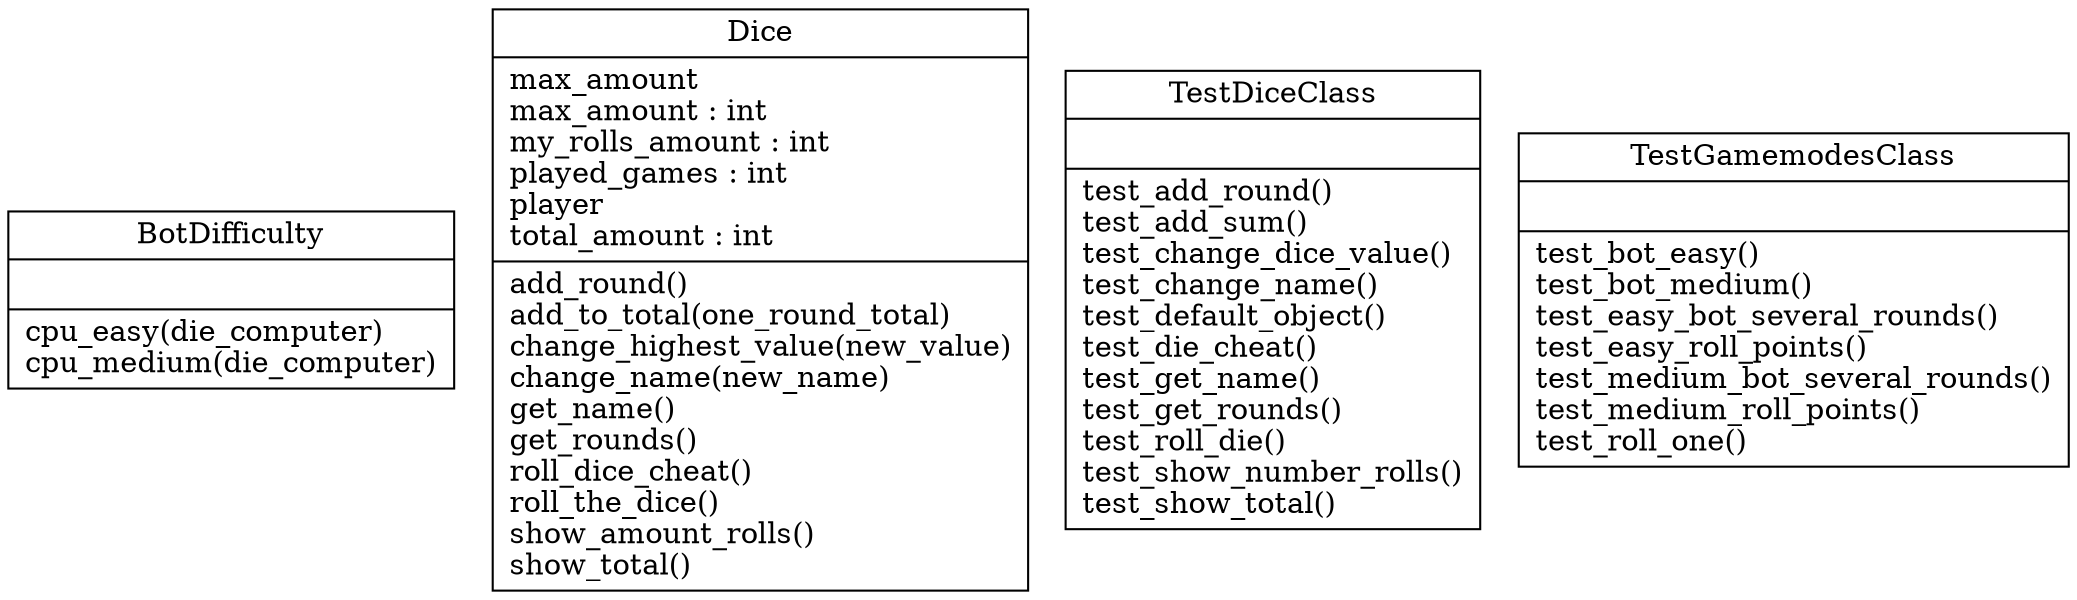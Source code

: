 digraph "classes" {
rankdir=BT
charset="utf-8"
"bot_levels.BotDifficulty" [color="black", fontcolor="black", label="{BotDifficulty|\l|cpu_easy(die_computer)\lcpu_medium(die_computer)\l}", shape="record", style="solid"];
"dice.Dice" [color="black", fontcolor="black", label="{Dice|max_amount\lmax_amount : int\lmy_rolls_amount : int\lplayed_games : int\lplayer\ltotal_amount : int\l|add_round()\ladd_to_total(one_round_total)\lchange_highest_value(new_value)\lchange_name(new_name)\lget_name()\lget_rounds()\lroll_dice_cheat()\lroll_the_dice()\lshow_amount_rolls()\lshow_total()\l}", shape="record", style="solid"];
"test_dice.TestDiceClass" [color="black", fontcolor="black", label="{TestDiceClass|\l|test_add_round()\ltest_add_sum()\ltest_change_dice_value()\ltest_change_name()\ltest_default_object()\ltest_die_cheat()\ltest_get_name()\ltest_get_rounds()\ltest_roll_die()\ltest_show_number_rolls()\ltest_show_total()\l}", shape="record", style="solid"];
"test_bots.TestGamemodesClass" [color="black", fontcolor="black", label="{TestGamemodesClass|\l|test_bot_easy()\ltest_bot_medium()\ltest_easy_bot_several_rounds()\ltest_easy_roll_points()\ltest_medium_bot_several_rounds()\ltest_medium_roll_points()\ltest_roll_one()\l}", shape="record", style="solid"];
}
